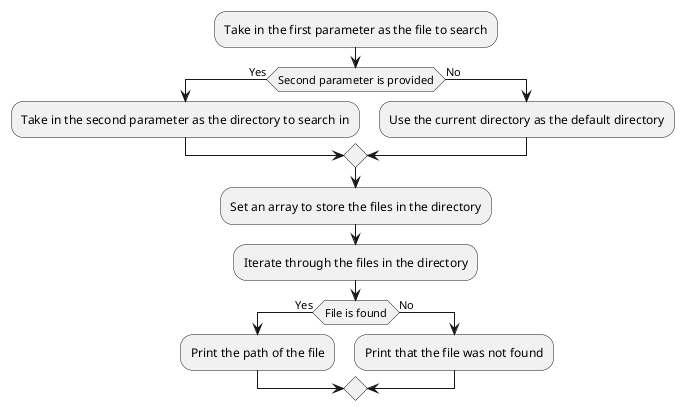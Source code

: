 @startuml

:Take in the first parameter as the file to search;
if (Second parameter is provided) then (Yes)
  :Take in the second parameter as the directory to search in;
else (No)
  :Use the current directory as the default directory;
endif
:Set an array to store the files in the directory;
:Iterate through the files in the directory;
if (File is found) then (Yes)
  :Print the path of the file;
else (No)
  :Print that the file was not found;
endif

@enduml